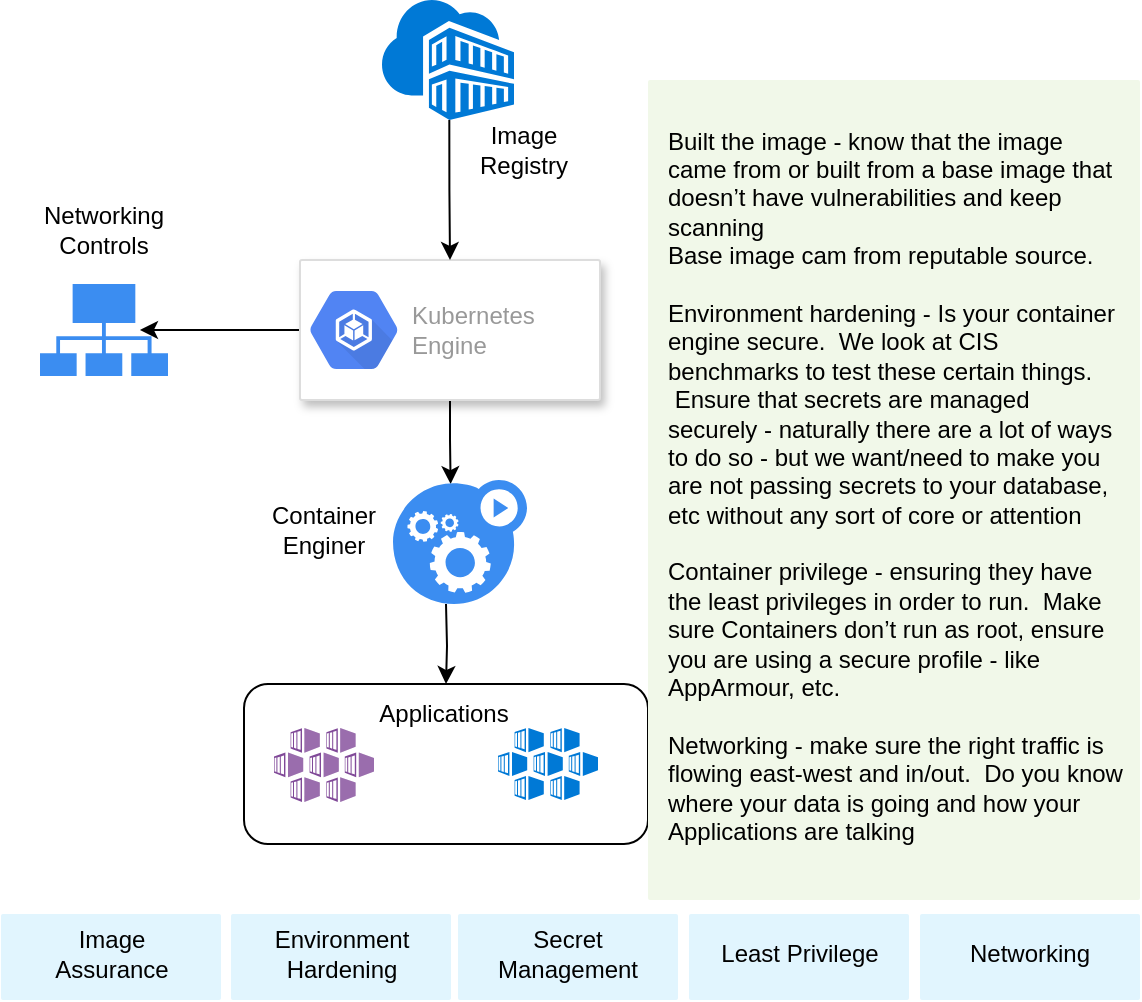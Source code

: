 <mxfile version="10.6.7" type="github"><diagram id="iY0B2sg0XMR6lWXId_kK" name="Page-1"><mxGraphModel dx="1398" dy="614" grid="1" gridSize="10" guides="1" tooltips="1" connect="1" arrows="1" fold="1" page="1" pageScale="1" pageWidth="827" pageHeight="1169" math="0" shadow="0"><root><mxCell id="0"/><mxCell id="1" parent="0"/><mxCell id="eMa_hLVCJQob5SRbWvc0-14" style="edgeStyle=orthogonalEdgeStyle;rounded=0;orthogonalLoop=1;jettySize=auto;html=1;exitX=0;exitY=0.5;exitDx=0;exitDy=0;entryX=0.781;entryY=0.5;entryDx=0;entryDy=0;entryPerimeter=0;" parent="1" source="eMa_hLVCJQob5SRbWvc0-1" target="eMa_hLVCJQob5SRbWvc0-7" edge="1"><mxGeometry relative="1" as="geometry"/></mxCell><mxCell id="eMa_hLVCJQob5SRbWvc0-15" style="edgeStyle=orthogonalEdgeStyle;rounded=0;orthogonalLoop=1;jettySize=auto;html=1;exitX=0.5;exitY=1;exitDx=0;exitDy=0;entryX=0.43;entryY=0.033;entryDx=0;entryDy=0;entryPerimeter=0;" parent="1" source="eMa_hLVCJQob5SRbWvc0-1" target="eMa_hLVCJQob5SRbWvc0-6" edge="1"><mxGeometry relative="1" as="geometry"/></mxCell><mxCell id="eMa_hLVCJQob5SRbWvc0-1" value="" style="strokeColor=#dddddd;fillColor=#ffffff;shadow=1;strokeWidth=1;rounded=1;absoluteArcSize=1;arcSize=2;" parent="1" vertex="1"><mxGeometry x="210" y="220" width="150" height="70" as="geometry"/></mxCell><mxCell id="eMa_hLVCJQob5SRbWvc0-2" value="Kubernetes&#10;Engine" style="dashed=0;connectable=0;html=1;fillColor=#5184F3;strokeColor=none;shape=mxgraph.gcp2.container_engine;part=1;labelPosition=right;verticalLabelPosition=middle;align=left;verticalAlign=middle;spacingLeft=5;fontColor=#999999;fontSize=12;" parent="eMa_hLVCJQob5SRbWvc0-1" vertex="1"><mxGeometry y="0.5" width="44" height="39" relative="1" as="geometry"><mxPoint x="5" y="-19.5" as="offset"/></mxGeometry></mxCell><mxCell id="eMa_hLVCJQob5SRbWvc0-16" style="edgeStyle=orthogonalEdgeStyle;rounded=0;orthogonalLoop=1;jettySize=auto;html=1;entryX=0.5;entryY=0;entryDx=0;entryDy=0;" parent="1" target="eMa_hLVCJQob5SRbWvc0-8" edge="1"><mxGeometry relative="1" as="geometry"><mxPoint x="283" y="392" as="sourcePoint"/></mxGeometry></mxCell><mxCell id="eMa_hLVCJQob5SRbWvc0-6" value="" style="html=1;aspect=fixed;strokeColor=none;shadow=0;align=center;verticalAlign=top;fillColor=#3B8DF1;shape=mxgraph.gcp2.gear_load" parent="1" vertex="1"><mxGeometry x="256.5" y="330" width="67" height="62" as="geometry"/></mxCell><mxCell id="eMa_hLVCJQob5SRbWvc0-7" value="" style="html=1;aspect=fixed;strokeColor=none;shadow=0;align=center;verticalAlign=top;fillColor=#3B8DF1;shape=mxgraph.gcp2.connected" parent="1" vertex="1"><mxGeometry x="80" y="232" width="64" height="46" as="geometry"/></mxCell><mxCell id="eMa_hLVCJQob5SRbWvc0-8" value="" style="rounded=1;whiteSpace=wrap;html=1;" parent="1" vertex="1"><mxGeometry x="182" y="432" width="202" height="80" as="geometry"/></mxCell><mxCell id="eMa_hLVCJQob5SRbWvc0-13" style="edgeStyle=orthogonalEdgeStyle;rounded=0;orthogonalLoop=1;jettySize=auto;html=1;exitX=0.51;exitY=1;exitDx=0;exitDy=0;exitPerimeter=0;entryX=0.5;entryY=0;entryDx=0;entryDy=0;" parent="1" source="eMa_hLVCJQob5SRbWvc0-9" target="eMa_hLVCJQob5SRbWvc0-1" edge="1"><mxGeometry relative="1" as="geometry"/></mxCell><mxCell id="eMa_hLVCJQob5SRbWvc0-9" value="" style="shadow=0;dashed=0;html=1;strokeColor=none;labelPosition=center;verticalLabelPosition=bottom;verticalAlign=top;align=center;shape=mxgraph.mscae.cloud.container_registry;fillColor=#0079D6;" parent="1" vertex="1"><mxGeometry x="251" y="90" width="66" height="60" as="geometry"/></mxCell><mxCell id="eMa_hLVCJQob5SRbWvc0-10" value="" style="aspect=fixed;html=1;perimeter=none;align=center;shadow=0;dashed=0;image;fontSize=12;image=img/lib/mscae/Container_Service.svg;" parent="1" vertex="1"><mxGeometry x="197" y="454" width="50" height="37" as="geometry"/></mxCell><mxCell id="eMa_hLVCJQob5SRbWvc0-11" value="" style="shadow=0;dashed=0;html=1;strokeColor=none;labelPosition=center;verticalLabelPosition=bottom;verticalAlign=top;align=center;shape=mxgraph.mscae.cloud.container_service;fillColor=#0079D6;" parent="1" vertex="1"><mxGeometry x="309" y="454" width="50" height="36" as="geometry"/></mxCell><mxCell id="eMa_hLVCJQob5SRbWvc0-17" value="Image Registry" style="text;html=1;strokeColor=none;fillColor=none;align=center;verticalAlign=middle;whiteSpace=wrap;rounded=0;" parent="1" vertex="1"><mxGeometry x="284" y="150" width="76" height="30" as="geometry"/></mxCell><mxCell id="eMa_hLVCJQob5SRbWvc0-18" value="Networking Controls" style="text;html=1;strokeColor=none;fillColor=none;align=center;verticalAlign=middle;whiteSpace=wrap;rounded=0;" parent="1" vertex="1"><mxGeometry x="74" y="190" width="76" height="30" as="geometry"/></mxCell><mxCell id="eMa_hLVCJQob5SRbWvc0-19" value="Container Enginer" style="text;html=1;strokeColor=none;fillColor=none;align=center;verticalAlign=middle;whiteSpace=wrap;rounded=0;" parent="1" vertex="1"><mxGeometry x="184" y="340" width="76" height="30" as="geometry"/></mxCell><mxCell id="eMa_hLVCJQob5SRbWvc0-20" value="Applications" style="text;html=1;strokeColor=none;fillColor=none;align=center;verticalAlign=middle;whiteSpace=wrap;rounded=0;" parent="1" vertex="1"><mxGeometry x="184" y="432" width="196" height="30" as="geometry"/></mxCell><mxCell id="eMa_hLVCJQob5SRbWvc0-21" value="Image Assurance" style="points=[[0,0,0],[0.25,0,0],[0.5,0,0],[0.75,0,0],[1,0,0],[1,0.25,0],[1,0.5,0],[1,0.75,0],[1,1,0],[0.75,1,0],[0.5,1,0],[0.25,1,0],[0,1,0],[0,0.75,0],[0,0.5,0],[0,0.25,0]];rounded=1;absoluteArcSize=1;arcSize=2;html=1;strokeColor=none;gradientColor=none;shadow=0;dashed=0;fontSize=12;fontColor=#000000;align=center;verticalAlign=middle;spacing=10;spacingTop=-4;fillColor=#E1F5FE;whiteSpace=wrap;" parent="1" vertex="1"><mxGeometry x="60.5" y="547" width="110" height="43" as="geometry"/></mxCell><mxCell id="eMa_hLVCJQob5SRbWvc0-22" value="Environment Hardening" style="points=[[0,0,0],[0.25,0,0],[0.5,0,0],[0.75,0,0],[1,0,0],[1,0.25,0],[1,0.5,0],[1,0.75,0],[1,1,0],[0.75,1,0],[0.5,1,0],[0.25,1,0],[0,1,0],[0,0.75,0],[0,0.5,0],[0,0.25,0]];rounded=1;absoluteArcSize=1;arcSize=2;html=1;strokeColor=none;gradientColor=none;shadow=0;dashed=0;fontSize=12;fontColor=#000000;align=center;verticalAlign=middle;spacing=10;spacingTop=-4;fillColor=#E1F5FE;whiteSpace=wrap;" parent="1" vertex="1"><mxGeometry x="175.5" y="547" width="110" height="43" as="geometry"/></mxCell><mxCell id="eMa_hLVCJQob5SRbWvc0-23" value="Secret Management" style="points=[[0,0,0],[0.25,0,0],[0.5,0,0],[0.75,0,0],[1,0,0],[1,0.25,0],[1,0.5,0],[1,0.75,0],[1,1,0],[0.75,1,0],[0.5,1,0],[0.25,1,0],[0,1,0],[0,0.75,0],[0,0.5,0],[0,0.25,0]];rounded=1;absoluteArcSize=1;arcSize=2;html=1;strokeColor=none;gradientColor=none;shadow=0;dashed=0;fontSize=12;fontColor=#000000;align=center;verticalAlign=middle;spacing=10;spacingTop=-4;fillColor=#E1F5FE;whiteSpace=wrap;" parent="1" vertex="1"><mxGeometry x="289" y="547" width="110" height="43" as="geometry"/></mxCell><mxCell id="eMa_hLVCJQob5SRbWvc0-24" value="Least Privilege" style="points=[[0,0,0],[0.25,0,0],[0.5,0,0],[0.75,0,0],[1,0,0],[1,0.25,0],[1,0.5,0],[1,0.75,0],[1,1,0],[0.75,1,0],[0.5,1,0],[0.25,1,0],[0,1,0],[0,0.75,0],[0,0.5,0],[0,0.25,0]];rounded=1;absoluteArcSize=1;arcSize=2;html=1;strokeColor=none;gradientColor=none;shadow=0;dashed=0;fontSize=12;fontColor=#000000;align=center;verticalAlign=middle;spacing=10;spacingTop=-4;fillColor=#E1F5FE;whiteSpace=wrap;" parent="1" vertex="1"><mxGeometry x="404.5" y="547" width="110" height="43" as="geometry"/></mxCell><mxCell id="eMa_hLVCJQob5SRbWvc0-25" value="Networking" style="points=[[0,0,0],[0.25,0,0],[0.5,0,0],[0.75,0,0],[1,0,0],[1,0.25,0],[1,0.5,0],[1,0.75,0],[1,1,0],[0.75,1,0],[0.5,1,0],[0.25,1,0],[0,1,0],[0,0.75,0],[0,0.5,0],[0,0.25,0]];rounded=1;absoluteArcSize=1;arcSize=2;html=1;strokeColor=none;gradientColor=none;shadow=0;dashed=0;fontSize=12;fontColor=#000000;align=center;verticalAlign=middle;spacing=10;spacingTop=-4;fillColor=#E1F5FE;whiteSpace=wrap;" parent="1" vertex="1"><mxGeometry x="520" y="547" width="110" height="43" as="geometry"/></mxCell><mxCell id="eMa_hLVCJQob5SRbWvc0-26" value="&lt;div&gt;Built the image - know that the image came from or built from a base image that doesn’t have vulnerabilities and keep scanning&lt;/div&gt;&lt;div&gt;Base image cam from reputable source.&lt;/div&gt;&lt;div&gt;&lt;br&gt;&lt;/div&gt;&lt;div&gt;Environment hardening - Is your container engine secure.&amp;nbsp;&amp;nbsp;&lt;span&gt;We look at CIS benchmarks to test these certain things. &amp;nbsp;Ensure that secrets are managed securely - naturally there are a lot of ways to do so - but we want/need to make you are not passing secrets to your database, etc without any sort of core or attention&lt;/span&gt;&lt;/div&gt;&lt;div&gt;&lt;br&gt;&lt;/div&gt;&lt;div&gt;Container privilege - ensuring they have the least privileges in order to run. &amp;nbsp;Make sure Containers don’t run as root, ensure you are using a secure profile - like AppArmour, etc. &amp;nbsp;&lt;/div&gt;&lt;div&gt;&lt;br&gt;&lt;/div&gt;&lt;div&gt;Networking - make sure the right traffic is flowing east-west and in/out.&amp;nbsp; Do you know where your data is going and how your Applications are talking&lt;span&gt;&amp;nbsp;&lt;/span&gt;&lt;/div&gt;" style="points=[[0,0,0],[0.25,0,0],[0.5,0,0],[0.75,0,0],[1,0,0],[1,0.25,0],[1,0.5,0],[1,0.75,0],[1,1,0],[0.75,1,0],[0.5,1,0],[0.25,1,0],[0,1,0],[0,0.75,0],[0,0.5,0],[0,0.25,0]];rounded=1;absoluteArcSize=1;arcSize=2;html=1;strokeColor=none;gradientColor=none;shadow=0;dashed=0;fontSize=12;fontColor=#000000;align=left;verticalAlign=middle;spacing=10;spacingTop=-4;fillColor=#F1F8E9;whiteSpace=wrap;" parent="1" vertex="1"><mxGeometry x="384" y="130" width="246" height="410" as="geometry"/></mxCell></root></mxGraphModel></diagram><diagram id="TZT5u70zLHRs8lbMGBVP" name="Page-2"><mxGraphModel dx="1158" dy="614" grid="1" gridSize="10" guides="1" tooltips="1" connect="1" arrows="1" fold="1" page="1" pageScale="1" pageWidth="1654" pageHeight="1169" math="0" shadow="0"><root><mxCell id="z1F0ivGyVrWeK2uhW_AP-0"/><mxCell id="z1F0ivGyVrWeK2uhW_AP-1" parent="z1F0ivGyVrWeK2uhW_AP-0"/><mxCell id="z-PqhlhNVi51i246oIZ7-13" style="edgeStyle=orthogonalEdgeStyle;rounded=0;orthogonalLoop=1;jettySize=auto;html=1;exitX=0.5;exitY=1;exitDx=0;exitDy=0;entryX=0.25;entryY=0;entryDx=0;entryDy=0;fontColor=#7A7A7A;" edge="1" parent="z1F0ivGyVrWeK2uhW_AP-1" source="Ive5ZPIfyju_anTi_wB2-0" target="41vb_jynfWBDwrYh0CIF-3"><mxGeometry relative="1" as="geometry"/></mxCell><mxCell id="Ive5ZPIfyju_anTi_wB2-0" value="" style="strokeColor=#dddddd;fillColor=#ffffff;shadow=1;strokeWidth=1;rounded=1;absoluteArcSize=1;arcSize=2;" vertex="1" parent="z1F0ivGyVrWeK2uhW_AP-1"><mxGeometry x="459" y="130" width="150" height="70" as="geometry"/></mxCell><mxCell id="Ive5ZPIfyju_anTi_wB2-1" value="Kubernetes&#10;Engine" style="dashed=0;connectable=0;html=1;fillColor=#5184F3;strokeColor=none;shape=mxgraph.gcp2.container_engine;part=1;labelPosition=right;verticalLabelPosition=middle;align=left;verticalAlign=middle;spacingLeft=5;fontColor=#999999;fontSize=12;" vertex="1" parent="Ive5ZPIfyju_anTi_wB2-0"><mxGeometry y="0.5" width="44" height="39" relative="1" as="geometry"><mxPoint x="5" y="-19.5" as="offset"/></mxGeometry></mxCell><mxCell id="z-PqhlhNVi51i246oIZ7-15" style="edgeStyle=orthogonalEdgeStyle;rounded=0;orthogonalLoop=1;jettySize=auto;html=1;entryX=-0.014;entryY=0.618;entryDx=0;entryDy=0;entryPerimeter=0;fontColor=#7A7A7A;" edge="1" parent="z1F0ivGyVrWeK2uhW_AP-1" source="41vb_jynfWBDwrYh0CIF-0" target="z-PqhlhNVi51i246oIZ7-0"><mxGeometry relative="1" as="geometry"/></mxCell><mxCell id="41vb_jynfWBDwrYh0CIF-0" value="" style="rounded=1;whiteSpace=wrap;html=1;" vertex="1" parent="z1F0ivGyVrWeK2uhW_AP-1"><mxGeometry x="433" y="300" width="202" height="80" as="geometry"/></mxCell><mxCell id="41vb_jynfWBDwrYh0CIF-1" value="" style="aspect=fixed;html=1;perimeter=none;align=center;shadow=0;dashed=0;image;fontSize=12;image=img/lib/mscae/Container_Service.svg;" vertex="1" parent="z1F0ivGyVrWeK2uhW_AP-1"><mxGeometry x="448" y="322" width="50" height="37" as="geometry"/></mxCell><mxCell id="41vb_jynfWBDwrYh0CIF-2" value="" style="shadow=0;dashed=0;html=1;strokeColor=none;labelPosition=center;verticalLabelPosition=bottom;verticalAlign=top;align=center;shape=mxgraph.mscae.cloud.container_service;fillColor=#0079D6;" vertex="1" parent="z1F0ivGyVrWeK2uhW_AP-1"><mxGeometry x="560" y="322" width="50" height="36" as="geometry"/></mxCell><mxCell id="z-PqhlhNVi51i246oIZ7-14" style="edgeStyle=orthogonalEdgeStyle;rounded=0;orthogonalLoop=1;jettySize=auto;html=1;exitX=0.75;exitY=0;exitDx=0;exitDy=0;fontColor=#7A7A7A;" edge="1" parent="z1F0ivGyVrWeK2uhW_AP-1" source="41vb_jynfWBDwrYh0CIF-3"><mxGeometry relative="1" as="geometry"><mxPoint x="540" y="200" as="targetPoint"/></mxGeometry></mxCell><mxCell id="41vb_jynfWBDwrYh0CIF-3" value="Applications" style="text;html=1;strokeColor=none;fillColor=none;align=center;verticalAlign=middle;whiteSpace=wrap;rounded=0;" vertex="1" parent="z1F0ivGyVrWeK2uhW_AP-1"><mxGeometry x="435" y="300" width="196" height="30" as="geometry"/></mxCell><mxCell id="z-PqhlhNVi51i246oIZ7-0" value="Consume Application" style="strokeColor=#dddddd;fillColor=#ffffff;shadow=1;strokeWidth=1;rounded=1;absoluteArcSize=1;arcSize=2;labelPosition=center;verticalLabelPosition=middle;align=center;verticalAlign=bottom;spacingLeft=0;fontColor=#999999;fontSize=12;whiteSpace=wrap;spacingBottom=2;" vertex="1" parent="z1F0ivGyVrWeK2uhW_AP-1"><mxGeometry x="720" y="287.5" width="70" height="85" as="geometry"/></mxCell><mxCell id="z-PqhlhNVi51i246oIZ7-1" value="" style="dashed=0;connectable=0;html=1;fillColor=#757575;strokeColor=none;shape=mxgraph.gcp2.users;part=1;" vertex="1" parent="z-PqhlhNVi51i246oIZ7-0"><mxGeometry x="0.5" width="50" height="31.5" relative="1" as="geometry"><mxPoint x="-25" y="19.25" as="offset"/></mxGeometry></mxCell><mxCell id="z-PqhlhNVi51i246oIZ7-8" value="" style="edgeStyle=orthogonalEdgeStyle;rounded=0;orthogonalLoop=1;jettySize=auto;html=1;fontColor=#7A7A7A;" edge="1" parent="z1F0ivGyVrWeK2uhW_AP-1" source="z-PqhlhNVi51i246oIZ7-2" target="Ive5ZPIfyju_anTi_wB2-0"><mxGeometry relative="1" as="geometry"/></mxCell><mxCell id="z-PqhlhNVi51i246oIZ7-2" value="Build / Deploy and Run Applicatoin" style="strokeColor=#dddddd;fillColor=#ffffff;shadow=1;strokeWidth=1;rounded=1;absoluteArcSize=1;arcSize=2;whiteSpace=wrap;align=right;fontColor=#7A7A7A;" vertex="1" parent="z1F0ivGyVrWeK2uhW_AP-1"><mxGeometry x="220" y="127.5" width="180" height="75" as="geometry"/></mxCell><mxCell id="z-PqhlhNVi51i246oIZ7-3" value="&lt;div style=&quot;text-align: left&quot;&gt;&lt;br&gt;&lt;/div&gt;" style="dashed=0;connectable=0;html=1;fillColor=#5184F3;strokeColor=none;shape=mxgraph.gcp2.hexIcon;prIcon=cloud_deployment_manager;part=1;labelPosition=right;verticalLabelPosition=middle;align=left;verticalAlign=middle;spacingLeft=5;fontColor=#999999;fontSize=12;" vertex="1" parent="z-PqhlhNVi51i246oIZ7-2"><mxGeometry y="0.5" width="44" height="39" relative="1" as="geometry"><mxPoint x="5" y="-19.5" as="offset"/></mxGeometry></mxCell></root></mxGraphModel></diagram></mxfile>